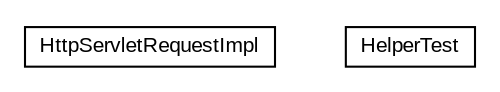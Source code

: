 #!/usr/local/bin/dot
#
# Class diagram 
# Generated by UMLGraph version R5_6-24-gf6e263 (http://www.umlgraph.org/)
#

digraph G {
	edge [fontname="arial",fontsize=10,labelfontname="arial",labelfontsize=10];
	node [fontname="arial",fontsize=10,shape=plaintext];
	nodesep=0.25;
	ranksep=0.5;
	// org.miloss.fgsms.presentation.HttpServletRequestImpl
	c732 [label=<<table title="org.miloss.fgsms.presentation.HttpServletRequestImpl" border="0" cellborder="1" cellspacing="0" cellpadding="2" port="p" href="./HttpServletRequestImpl.html">
		<tr><td><table border="0" cellspacing="0" cellpadding="1">
<tr><td align="center" balign="center"> HttpServletRequestImpl </td></tr>
		</table></td></tr>
		</table>>, URL="./HttpServletRequestImpl.html", fontname="arial", fontcolor="black", fontsize=10.0];
	// org.miloss.fgsms.presentation.HelperTest
	c733 [label=<<table title="org.miloss.fgsms.presentation.HelperTest" border="0" cellborder="1" cellspacing="0" cellpadding="2" port="p" href="./HelperTest.html">
		<tr><td><table border="0" cellspacing="0" cellpadding="1">
<tr><td align="center" balign="center"> HelperTest </td></tr>
		</table></td></tr>
		</table>>, URL="./HelperTest.html", fontname="arial", fontcolor="black", fontsize=10.0];
}

